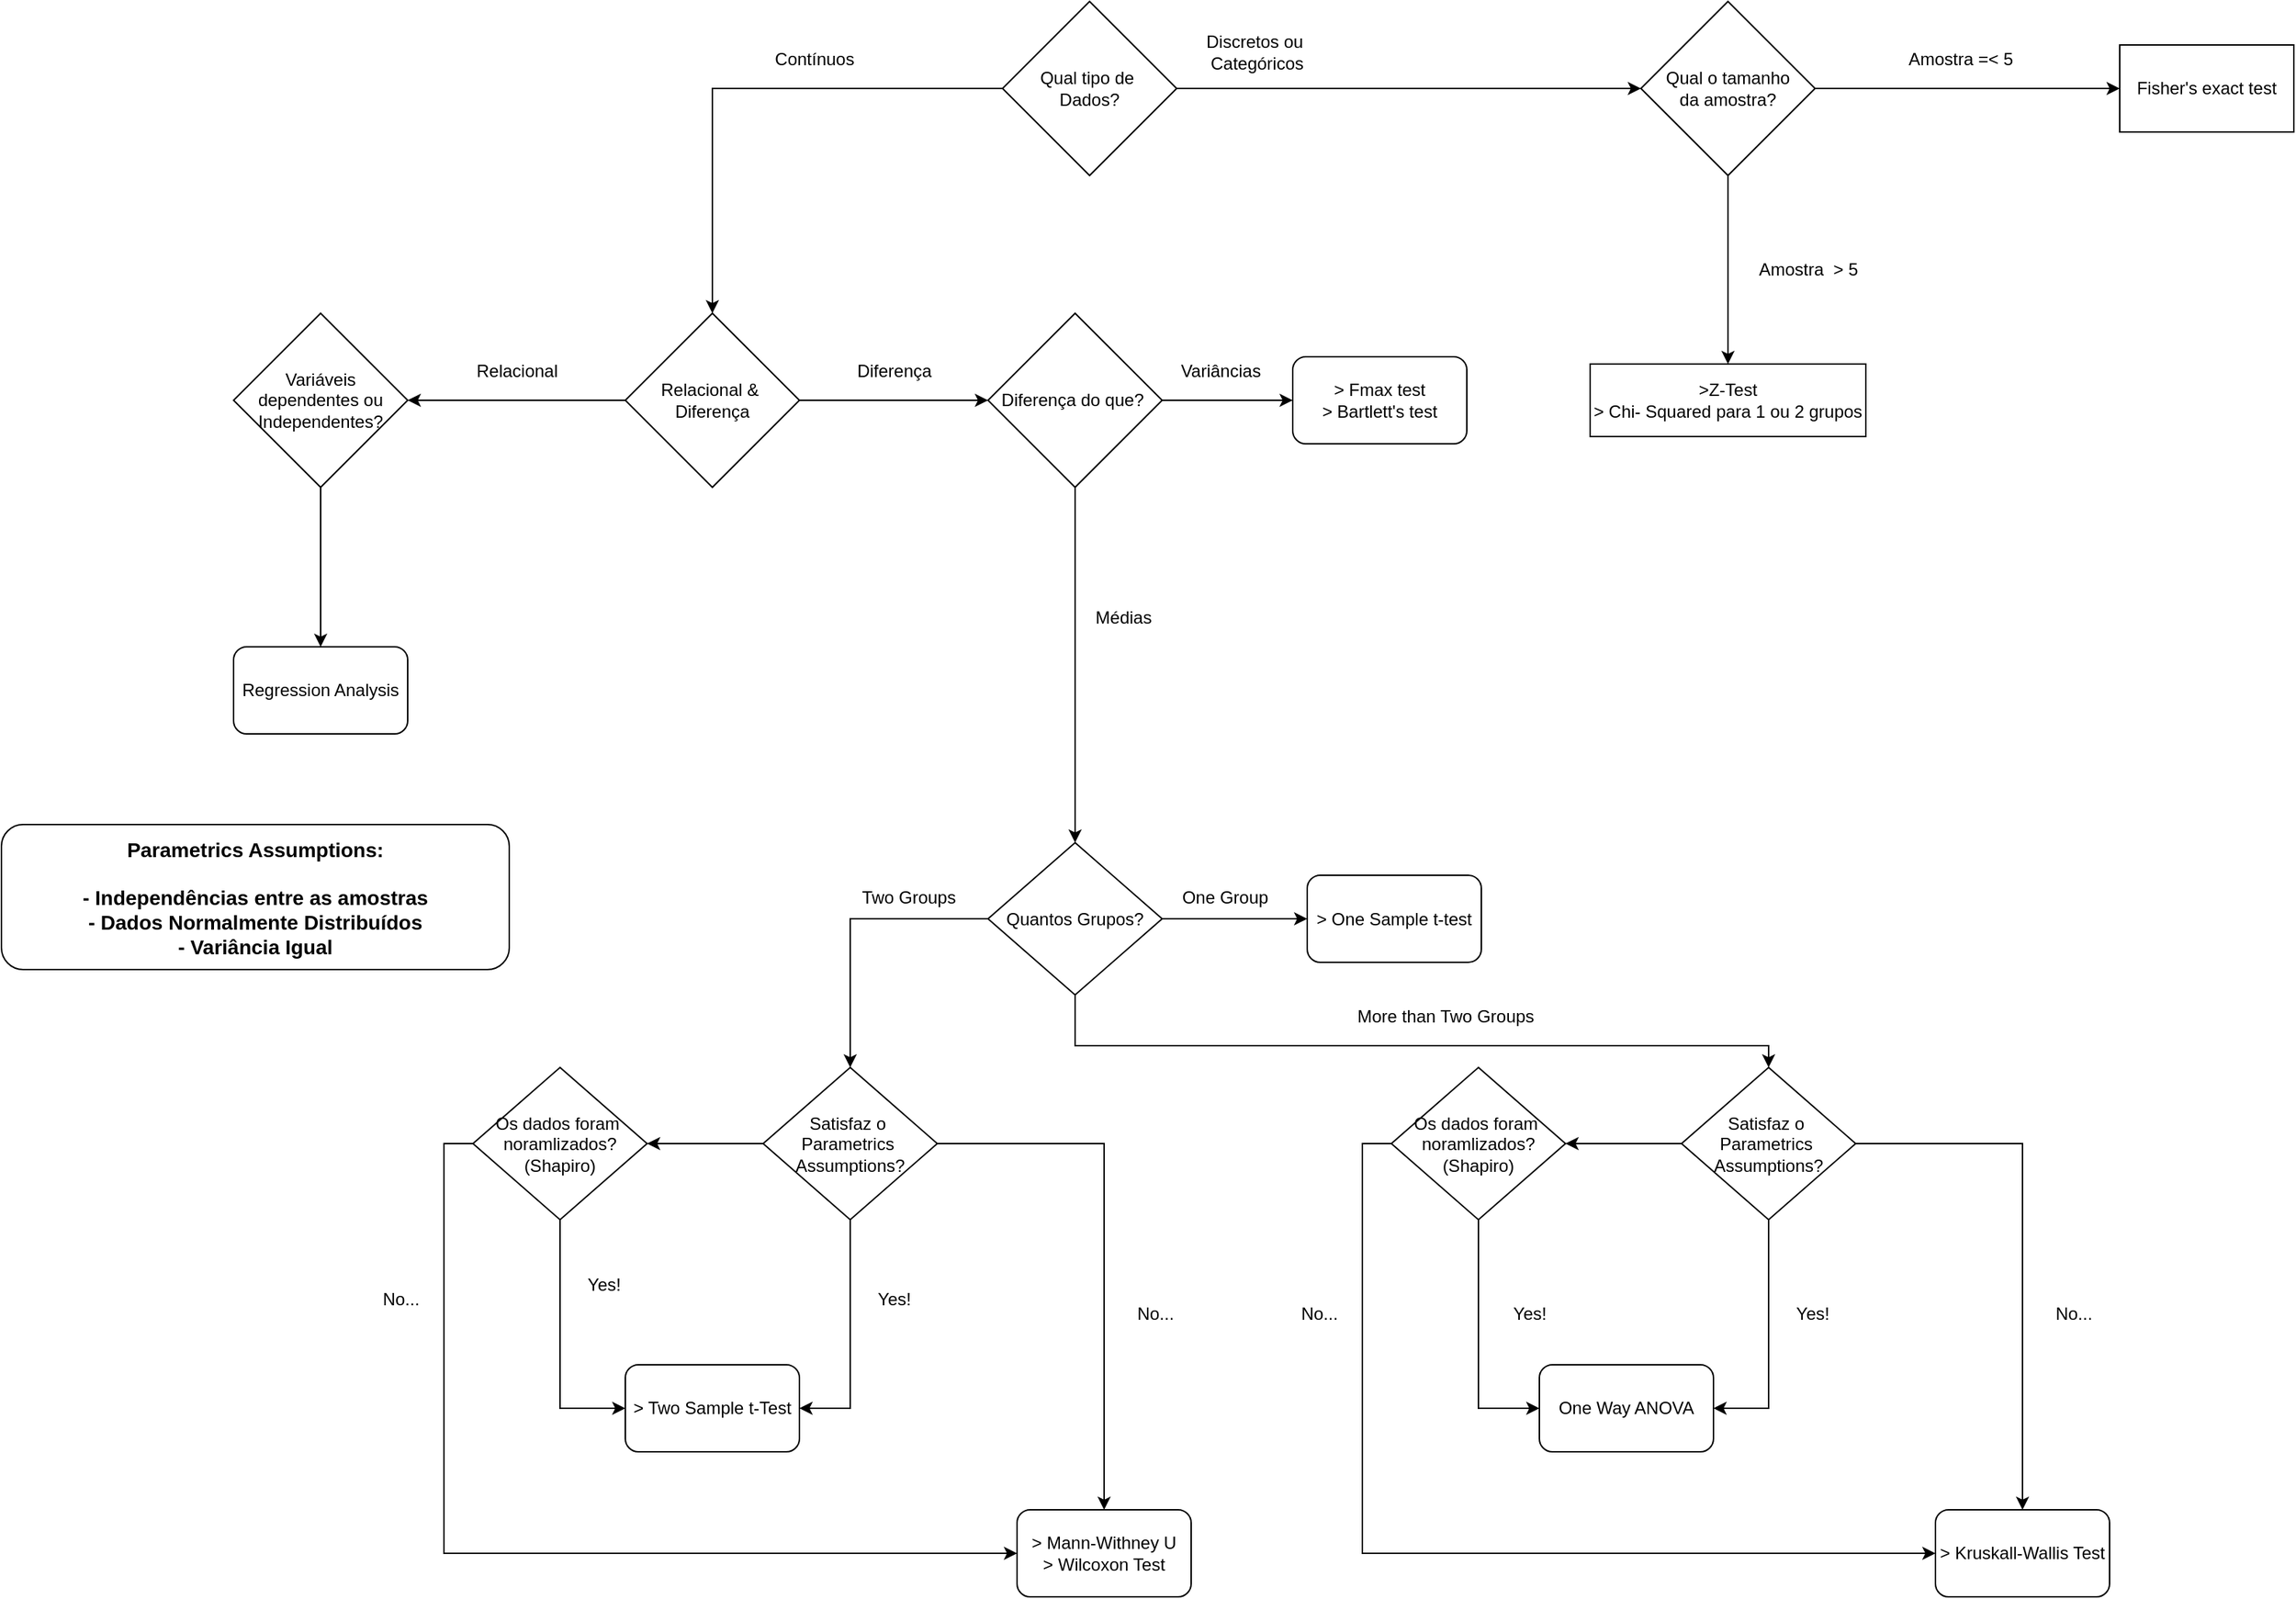 <mxfile version="20.6.0" type="device"><diagram id="C5RBs43oDa-KdzZeNtuy" name="Page-1"><mxGraphModel dx="2105" dy="579" grid="1" gridSize="10" guides="1" tooltips="1" connect="1" arrows="1" fold="1" page="1" pageScale="1" pageWidth="827" pageHeight="1169" math="0" shadow="0"><root><mxCell id="WIyWlLk6GJQsqaUBKTNV-0"/><mxCell id="WIyWlLk6GJQsqaUBKTNV-1" parent="WIyWlLk6GJQsqaUBKTNV-0"/><mxCell id="cbLpmA5LnnNc6s4mlKK5-2" style="edgeStyle=orthogonalEdgeStyle;rounded=0;orthogonalLoop=1;jettySize=auto;html=1;exitX=1;exitY=0.5;exitDx=0;exitDy=0;" parent="WIyWlLk6GJQsqaUBKTNV-1" source="cbLpmA5LnnNc6s4mlKK5-0" target="cbLpmA5LnnNc6s4mlKK5-1" edge="1"><mxGeometry relative="1" as="geometry"/></mxCell><mxCell id="cbLpmA5LnnNc6s4mlKK5-21" style="edgeStyle=orthogonalEdgeStyle;rounded=0;orthogonalLoop=1;jettySize=auto;html=1;entryX=0.5;entryY=0;entryDx=0;entryDy=0;" parent="WIyWlLk6GJQsqaUBKTNV-1" source="cbLpmA5LnnNc6s4mlKK5-0" target="cbLpmA5LnnNc6s4mlKK5-19" edge="1"><mxGeometry relative="1" as="geometry"/></mxCell><mxCell id="cbLpmA5LnnNc6s4mlKK5-0" value="Qual tipo de&amp;nbsp;&lt;br&gt;Dados?" style="rhombus;whiteSpace=wrap;html=1;" parent="WIyWlLk6GJQsqaUBKTNV-1" vertex="1"><mxGeometry x="300" y="40" width="120" height="120" as="geometry"/></mxCell><mxCell id="cbLpmA5LnnNc6s4mlKK5-8" value="" style="edgeStyle=orthogonalEdgeStyle;rounded=0;orthogonalLoop=1;jettySize=auto;html=1;" parent="WIyWlLk6GJQsqaUBKTNV-1" source="cbLpmA5LnnNc6s4mlKK5-1" target="cbLpmA5LnnNc6s4mlKK5-7" edge="1"><mxGeometry relative="1" as="geometry"/></mxCell><mxCell id="cbLpmA5LnnNc6s4mlKK5-16" style="edgeStyle=orthogonalEdgeStyle;rounded=0;orthogonalLoop=1;jettySize=auto;html=1;entryX=0.5;entryY=0;entryDx=0;entryDy=0;" parent="WIyWlLk6GJQsqaUBKTNV-1" source="cbLpmA5LnnNc6s4mlKK5-1" target="cbLpmA5LnnNc6s4mlKK5-10" edge="1"><mxGeometry relative="1" as="geometry"/></mxCell><mxCell id="cbLpmA5LnnNc6s4mlKK5-1" value="Qual o tamanho&lt;br&gt;da amostra?" style="rhombus;whiteSpace=wrap;html=1;" parent="WIyWlLk6GJQsqaUBKTNV-1" vertex="1"><mxGeometry x="740" y="40" width="120" height="120" as="geometry"/></mxCell><mxCell id="cbLpmA5LnnNc6s4mlKK5-3" value="Discretos ou&amp;nbsp;&lt;br&gt;Categóricos" style="text;html=1;align=center;verticalAlign=middle;resizable=0;points=[];autosize=1;strokeColor=none;fillColor=none;" parent="WIyWlLk6GJQsqaUBKTNV-1" vertex="1"><mxGeometry x="430" y="55" width="90" height="40" as="geometry"/></mxCell><mxCell id="cbLpmA5LnnNc6s4mlKK5-6" value="Contínuos" style="text;html=1;align=center;verticalAlign=middle;resizable=0;points=[];autosize=1;strokeColor=none;fillColor=none;" parent="WIyWlLk6GJQsqaUBKTNV-1" vertex="1"><mxGeometry x="130" y="65" width="80" height="30" as="geometry"/></mxCell><mxCell id="cbLpmA5LnnNc6s4mlKK5-7" value="Fisher's exact test" style="whiteSpace=wrap;html=1;" parent="WIyWlLk6GJQsqaUBKTNV-1" vertex="1"><mxGeometry x="1070" y="70" width="120" height="60" as="geometry"/></mxCell><mxCell id="cbLpmA5LnnNc6s4mlKK5-9" value="Amostra =&amp;lt; 5" style="text;html=1;align=center;verticalAlign=middle;resizable=0;points=[];autosize=1;strokeColor=none;fillColor=none;" parent="WIyWlLk6GJQsqaUBKTNV-1" vertex="1"><mxGeometry x="910" y="65" width="100" height="30" as="geometry"/></mxCell><mxCell id="cbLpmA5LnnNc6s4mlKK5-10" value="&amp;gt;Z-Test&lt;br&gt;&amp;gt; Chi- Squared para 1 ou 2 grupos" style="whiteSpace=wrap;html=1;" parent="WIyWlLk6GJQsqaUBKTNV-1" vertex="1"><mxGeometry x="705" y="290" width="190" height="50" as="geometry"/></mxCell><mxCell id="cbLpmA5LnnNc6s4mlKK5-12" value="Amostra&amp;nbsp; &amp;gt; 5" style="text;html=1;align=center;verticalAlign=middle;resizable=0;points=[];autosize=1;strokeColor=none;fillColor=none;" parent="WIyWlLk6GJQsqaUBKTNV-1" vertex="1"><mxGeometry x="810" y="210" width="90" height="30" as="geometry"/></mxCell><mxCell id="cbLpmA5LnnNc6s4mlKK5-23" style="edgeStyle=orthogonalEdgeStyle;rounded=0;orthogonalLoop=1;jettySize=auto;html=1;" parent="WIyWlLk6GJQsqaUBKTNV-1" source="cbLpmA5LnnNc6s4mlKK5-19" target="cbLpmA5LnnNc6s4mlKK5-22" edge="1"><mxGeometry relative="1" as="geometry"/></mxCell><mxCell id="cbLpmA5LnnNc6s4mlKK5-73" style="edgeStyle=orthogonalEdgeStyle;rounded=0;orthogonalLoop=1;jettySize=auto;html=1;exitX=0;exitY=0.5;exitDx=0;exitDy=0;" parent="WIyWlLk6GJQsqaUBKTNV-1" source="cbLpmA5LnnNc6s4mlKK5-19" target="cbLpmA5LnnNc6s4mlKK5-72" edge="1"><mxGeometry relative="1" as="geometry"/></mxCell><mxCell id="cbLpmA5LnnNc6s4mlKK5-19" value="Relacional &amp;amp;&amp;nbsp;&lt;br&gt;Diferença" style="rhombus;whiteSpace=wrap;html=1;" parent="WIyWlLk6GJQsqaUBKTNV-1" vertex="1"><mxGeometry x="40" y="255" width="120" height="120" as="geometry"/></mxCell><mxCell id="cbLpmA5LnnNc6s4mlKK5-27" value="" style="edgeStyle=orthogonalEdgeStyle;rounded=0;orthogonalLoop=1;jettySize=auto;html=1;" parent="WIyWlLk6GJQsqaUBKTNV-1" source="cbLpmA5LnnNc6s4mlKK5-22" target="cbLpmA5LnnNc6s4mlKK5-26" edge="1"><mxGeometry relative="1" as="geometry"/></mxCell><mxCell id="cbLpmA5LnnNc6s4mlKK5-31" value="" style="edgeStyle=orthogonalEdgeStyle;rounded=0;orthogonalLoop=1;jettySize=auto;html=1;" parent="WIyWlLk6GJQsqaUBKTNV-1" source="cbLpmA5LnnNc6s4mlKK5-22" target="cbLpmA5LnnNc6s4mlKK5-30" edge="1"><mxGeometry relative="1" as="geometry"/></mxCell><mxCell id="cbLpmA5LnnNc6s4mlKK5-22" value="Diferença do que?&amp;nbsp;" style="rhombus;whiteSpace=wrap;html=1;" parent="WIyWlLk6GJQsqaUBKTNV-1" vertex="1"><mxGeometry x="290" y="255" width="120" height="120" as="geometry"/></mxCell><mxCell id="cbLpmA5LnnNc6s4mlKK5-24" value="Diferença" style="text;html=1;align=center;verticalAlign=middle;resizable=0;points=[];autosize=1;strokeColor=none;fillColor=none;" parent="WIyWlLk6GJQsqaUBKTNV-1" vertex="1"><mxGeometry x="190" y="280" width="70" height="30" as="geometry"/></mxCell><mxCell id="cbLpmA5LnnNc6s4mlKK5-26" value="&amp;gt; Fmax test&lt;br&gt;&amp;gt; Bartlett's test" style="rounded=1;whiteSpace=wrap;html=1;" parent="WIyWlLk6GJQsqaUBKTNV-1" vertex="1"><mxGeometry x="500" y="285" width="120" height="60" as="geometry"/></mxCell><mxCell id="cbLpmA5LnnNc6s4mlKK5-28" value="Variâncias" style="text;html=1;align=center;verticalAlign=middle;resizable=0;points=[];autosize=1;strokeColor=none;fillColor=none;" parent="WIyWlLk6GJQsqaUBKTNV-1" vertex="1"><mxGeometry x="410" y="280" width="80" height="30" as="geometry"/></mxCell><mxCell id="cbLpmA5LnnNc6s4mlKK5-34" value="" style="edgeStyle=orthogonalEdgeStyle;rounded=0;orthogonalLoop=1;jettySize=auto;html=1;" parent="WIyWlLk6GJQsqaUBKTNV-1" source="cbLpmA5LnnNc6s4mlKK5-30" target="cbLpmA5LnnNc6s4mlKK5-33" edge="1"><mxGeometry relative="1" as="geometry"/></mxCell><mxCell id="cbLpmA5LnnNc6s4mlKK5-37" value="" style="edgeStyle=orthogonalEdgeStyle;rounded=0;orthogonalLoop=1;jettySize=auto;html=1;" parent="WIyWlLk6GJQsqaUBKTNV-1" source="cbLpmA5LnnNc6s4mlKK5-30" target="cbLpmA5LnnNc6s4mlKK5-36" edge="1"><mxGeometry relative="1" as="geometry"/></mxCell><mxCell id="cbLpmA5LnnNc6s4mlKK5-70" style="edgeStyle=orthogonalEdgeStyle;rounded=0;orthogonalLoop=1;jettySize=auto;html=1;entryX=0.5;entryY=0;entryDx=0;entryDy=0;" parent="WIyWlLk6GJQsqaUBKTNV-1" source="cbLpmA5LnnNc6s4mlKK5-30" target="cbLpmA5LnnNc6s4mlKK5-60" edge="1"><mxGeometry relative="1" as="geometry"><Array as="points"><mxPoint x="350" y="760"/><mxPoint x="828" y="760"/></Array></mxGeometry></mxCell><mxCell id="cbLpmA5LnnNc6s4mlKK5-30" value="Quantos Grupos?" style="rhombus;whiteSpace=wrap;html=1;" parent="WIyWlLk6GJQsqaUBKTNV-1" vertex="1"><mxGeometry x="290" y="620" width="120" height="105" as="geometry"/></mxCell><mxCell id="cbLpmA5LnnNc6s4mlKK5-32" value="Médias" style="text;html=1;align=center;verticalAlign=middle;resizable=0;points=[];autosize=1;strokeColor=none;fillColor=none;" parent="WIyWlLk6GJQsqaUBKTNV-1" vertex="1"><mxGeometry x="353" y="450" width="60" height="30" as="geometry"/></mxCell><mxCell id="cbLpmA5LnnNc6s4mlKK5-33" value="&amp;gt; One Sample t-test" style="rounded=1;whiteSpace=wrap;html=1;" parent="WIyWlLk6GJQsqaUBKTNV-1" vertex="1"><mxGeometry x="510" y="642.5" width="120" height="60" as="geometry"/></mxCell><mxCell id="cbLpmA5LnnNc6s4mlKK5-35" value="One Group" style="text;html=1;align=center;verticalAlign=middle;resizable=0;points=[];autosize=1;strokeColor=none;fillColor=none;" parent="WIyWlLk6GJQsqaUBKTNV-1" vertex="1"><mxGeometry x="413" y="642.5" width="80" height="30" as="geometry"/></mxCell><mxCell id="cbLpmA5LnnNc6s4mlKK5-43" value="" style="edgeStyle=orthogonalEdgeStyle;rounded=0;orthogonalLoop=1;jettySize=auto;html=1;" parent="WIyWlLk6GJQsqaUBKTNV-1" source="cbLpmA5LnnNc6s4mlKK5-36" target="cbLpmA5LnnNc6s4mlKK5-42" edge="1"><mxGeometry relative="1" as="geometry"/></mxCell><mxCell id="cbLpmA5LnnNc6s4mlKK5-46" value="" style="edgeStyle=orthogonalEdgeStyle;rounded=0;orthogonalLoop=1;jettySize=auto;html=1;" parent="WIyWlLk6GJQsqaUBKTNV-1" source="cbLpmA5LnnNc6s4mlKK5-36" target="cbLpmA5LnnNc6s4mlKK5-45" edge="1"><mxGeometry relative="1" as="geometry"/></mxCell><mxCell id="cbLpmA5LnnNc6s4mlKK5-52" style="edgeStyle=orthogonalEdgeStyle;rounded=0;orthogonalLoop=1;jettySize=auto;html=1;entryX=1;entryY=0.5;entryDx=0;entryDy=0;" parent="WIyWlLk6GJQsqaUBKTNV-1" source="cbLpmA5LnnNc6s4mlKK5-36" target="cbLpmA5LnnNc6s4mlKK5-39" edge="1"><mxGeometry relative="1" as="geometry"/></mxCell><mxCell id="cbLpmA5LnnNc6s4mlKK5-36" value="Satisfaz o&amp;nbsp;&lt;br&gt;Parametrics&amp;nbsp;&lt;br&gt;Assumptions?" style="rhombus;whiteSpace=wrap;html=1;" parent="WIyWlLk6GJQsqaUBKTNV-1" vertex="1"><mxGeometry x="135" y="775" width="120" height="105" as="geometry"/></mxCell><mxCell id="cbLpmA5LnnNc6s4mlKK5-38" value="Two Groups" style="text;html=1;align=center;verticalAlign=middle;resizable=0;points=[];autosize=1;strokeColor=none;fillColor=none;" parent="WIyWlLk6GJQsqaUBKTNV-1" vertex="1"><mxGeometry x="190" y="642.5" width="90" height="30" as="geometry"/></mxCell><mxCell id="cbLpmA5LnnNc6s4mlKK5-39" value="&amp;gt; Two Sample t-Test" style="rounded=1;whiteSpace=wrap;html=1;" parent="WIyWlLk6GJQsqaUBKTNV-1" vertex="1"><mxGeometry x="40" y="980" width="120" height="60" as="geometry"/></mxCell><mxCell id="cbLpmA5LnnNc6s4mlKK5-41" value="Yes!" style="text;html=1;align=center;verticalAlign=middle;resizable=0;points=[];autosize=1;strokeColor=none;fillColor=none;" parent="WIyWlLk6GJQsqaUBKTNV-1" vertex="1"><mxGeometry x="200" y="920" width="50" height="30" as="geometry"/></mxCell><mxCell id="cbLpmA5LnnNc6s4mlKK5-42" value="&amp;gt; Mann-Withney U&lt;br&gt;&amp;gt; Wilcoxon Test" style="rounded=1;whiteSpace=wrap;html=1;" parent="WIyWlLk6GJQsqaUBKTNV-1" vertex="1"><mxGeometry x="310" y="1080" width="120" height="60" as="geometry"/></mxCell><mxCell id="cbLpmA5LnnNc6s4mlKK5-44" value="No..." style="text;html=1;align=center;verticalAlign=middle;resizable=0;points=[];autosize=1;strokeColor=none;fillColor=none;" parent="WIyWlLk6GJQsqaUBKTNV-1" vertex="1"><mxGeometry x="380" y="930" width="50" height="30" as="geometry"/></mxCell><mxCell id="cbLpmA5LnnNc6s4mlKK5-49" style="edgeStyle=orthogonalEdgeStyle;rounded=0;orthogonalLoop=1;jettySize=auto;html=1;entryX=0;entryY=0.5;entryDx=0;entryDy=0;" parent="WIyWlLk6GJQsqaUBKTNV-1" source="cbLpmA5LnnNc6s4mlKK5-45" target="cbLpmA5LnnNc6s4mlKK5-39" edge="1"><mxGeometry relative="1" as="geometry"/></mxCell><mxCell id="cbLpmA5LnnNc6s4mlKK5-55" style="edgeStyle=orthogonalEdgeStyle;rounded=0;orthogonalLoop=1;jettySize=auto;html=1;entryX=0;entryY=0.5;entryDx=0;entryDy=0;exitX=0;exitY=0.5;exitDx=0;exitDy=0;" parent="WIyWlLk6GJQsqaUBKTNV-1" source="cbLpmA5LnnNc6s4mlKK5-45" target="cbLpmA5LnnNc6s4mlKK5-42" edge="1"><mxGeometry relative="1" as="geometry"><mxPoint x="-110" y="1213" as="targetPoint"/></mxGeometry></mxCell><mxCell id="cbLpmA5LnnNc6s4mlKK5-45" value="Os dados foram&amp;nbsp;&lt;br&gt;noramlizados?(Shapiro)" style="rhombus;whiteSpace=wrap;html=1;" parent="WIyWlLk6GJQsqaUBKTNV-1" vertex="1"><mxGeometry x="-65" y="775" width="120" height="105" as="geometry"/></mxCell><mxCell id="cbLpmA5LnnNc6s4mlKK5-53" value="Yes!" style="text;html=1;align=center;verticalAlign=middle;resizable=0;points=[];autosize=1;strokeColor=none;fillColor=none;" parent="WIyWlLk6GJQsqaUBKTNV-1" vertex="1"><mxGeometry y="910" width="50" height="30" as="geometry"/></mxCell><mxCell id="cbLpmA5LnnNc6s4mlKK5-56" value="No..." style="text;html=1;align=center;verticalAlign=middle;resizable=0;points=[];autosize=1;strokeColor=none;fillColor=none;" parent="WIyWlLk6GJQsqaUBKTNV-1" vertex="1"><mxGeometry x="-140" y="920" width="50" height="30" as="geometry"/></mxCell><mxCell id="cbLpmA5LnnNc6s4mlKK5-57" value="" style="edgeStyle=orthogonalEdgeStyle;rounded=0;orthogonalLoop=1;jettySize=auto;html=1;" parent="WIyWlLk6GJQsqaUBKTNV-1" source="cbLpmA5LnnNc6s4mlKK5-60" target="cbLpmA5LnnNc6s4mlKK5-63" edge="1"><mxGeometry relative="1" as="geometry"/></mxCell><mxCell id="cbLpmA5LnnNc6s4mlKK5-58" value="" style="edgeStyle=orthogonalEdgeStyle;rounded=0;orthogonalLoop=1;jettySize=auto;html=1;" parent="WIyWlLk6GJQsqaUBKTNV-1" source="cbLpmA5LnnNc6s4mlKK5-60" target="cbLpmA5LnnNc6s4mlKK5-67" edge="1"><mxGeometry relative="1" as="geometry"/></mxCell><mxCell id="cbLpmA5LnnNc6s4mlKK5-59" style="edgeStyle=orthogonalEdgeStyle;rounded=0;orthogonalLoop=1;jettySize=auto;html=1;entryX=1;entryY=0.5;entryDx=0;entryDy=0;" parent="WIyWlLk6GJQsqaUBKTNV-1" source="cbLpmA5LnnNc6s4mlKK5-60" target="cbLpmA5LnnNc6s4mlKK5-61" edge="1"><mxGeometry relative="1" as="geometry"/></mxCell><mxCell id="cbLpmA5LnnNc6s4mlKK5-60" value="Satisfaz o&amp;nbsp;&lt;br&gt;Parametrics&amp;nbsp;&lt;br&gt;Assumptions?" style="rhombus;whiteSpace=wrap;html=1;" parent="WIyWlLk6GJQsqaUBKTNV-1" vertex="1"><mxGeometry x="768" y="775" width="120" height="105" as="geometry"/></mxCell><mxCell id="cbLpmA5LnnNc6s4mlKK5-61" value="One Way ANOVA" style="rounded=1;whiteSpace=wrap;html=1;" parent="WIyWlLk6GJQsqaUBKTNV-1" vertex="1"><mxGeometry x="670" y="980" width="120" height="60" as="geometry"/></mxCell><mxCell id="cbLpmA5LnnNc6s4mlKK5-62" value="Yes!" style="text;html=1;align=center;verticalAlign=middle;resizable=0;points=[];autosize=1;strokeColor=none;fillColor=none;" parent="WIyWlLk6GJQsqaUBKTNV-1" vertex="1"><mxGeometry x="833" y="930" width="50" height="30" as="geometry"/></mxCell><mxCell id="cbLpmA5LnnNc6s4mlKK5-63" value="&amp;gt; Kruskall-Wallis Test" style="rounded=1;whiteSpace=wrap;html=1;" parent="WIyWlLk6GJQsqaUBKTNV-1" vertex="1"><mxGeometry x="943" y="1080" width="120" height="60" as="geometry"/></mxCell><mxCell id="cbLpmA5LnnNc6s4mlKK5-64" value="No..." style="text;html=1;align=center;verticalAlign=middle;resizable=0;points=[];autosize=1;strokeColor=none;fillColor=none;" parent="WIyWlLk6GJQsqaUBKTNV-1" vertex="1"><mxGeometry x="1013" y="930" width="50" height="30" as="geometry"/></mxCell><mxCell id="cbLpmA5LnnNc6s4mlKK5-65" style="edgeStyle=orthogonalEdgeStyle;rounded=0;orthogonalLoop=1;jettySize=auto;html=1;entryX=0;entryY=0.5;entryDx=0;entryDy=0;" parent="WIyWlLk6GJQsqaUBKTNV-1" source="cbLpmA5LnnNc6s4mlKK5-67" target="cbLpmA5LnnNc6s4mlKK5-61" edge="1"><mxGeometry relative="1" as="geometry"/></mxCell><mxCell id="cbLpmA5LnnNc6s4mlKK5-66" style="edgeStyle=orthogonalEdgeStyle;rounded=0;orthogonalLoop=1;jettySize=auto;html=1;entryX=0;entryY=0.5;entryDx=0;entryDy=0;exitX=0;exitY=0.5;exitDx=0;exitDy=0;" parent="WIyWlLk6GJQsqaUBKTNV-1" source="cbLpmA5LnnNc6s4mlKK5-67" target="cbLpmA5LnnNc6s4mlKK5-63" edge="1"><mxGeometry relative="1" as="geometry"><mxPoint x="523" y="1223" as="targetPoint"/></mxGeometry></mxCell><mxCell id="cbLpmA5LnnNc6s4mlKK5-67" value="Os dados foram&amp;nbsp;&lt;br&gt;noramlizados?&lt;br&gt;(Shapiro)" style="rhombus;whiteSpace=wrap;html=1;" parent="WIyWlLk6GJQsqaUBKTNV-1" vertex="1"><mxGeometry x="568" y="775" width="120" height="105" as="geometry"/></mxCell><mxCell id="cbLpmA5LnnNc6s4mlKK5-68" value="Yes!" style="text;html=1;align=center;verticalAlign=middle;resizable=0;points=[];autosize=1;strokeColor=none;fillColor=none;" parent="WIyWlLk6GJQsqaUBKTNV-1" vertex="1"><mxGeometry x="638" y="930" width="50" height="30" as="geometry"/></mxCell><mxCell id="cbLpmA5LnnNc6s4mlKK5-69" value="No..." style="text;html=1;align=center;verticalAlign=middle;resizable=0;points=[];autosize=1;strokeColor=none;fillColor=none;" parent="WIyWlLk6GJQsqaUBKTNV-1" vertex="1"><mxGeometry x="493" y="930" width="50" height="30" as="geometry"/></mxCell><mxCell id="cbLpmA5LnnNc6s4mlKK5-71" value="More than Two Groups" style="text;html=1;align=center;verticalAlign=middle;resizable=0;points=[];autosize=1;strokeColor=none;fillColor=none;" parent="WIyWlLk6GJQsqaUBKTNV-1" vertex="1"><mxGeometry x="530" y="725" width="150" height="30" as="geometry"/></mxCell><mxCell id="cbLpmA5LnnNc6s4mlKK5-76" value="" style="edgeStyle=orthogonalEdgeStyle;rounded=0;orthogonalLoop=1;jettySize=auto;html=1;" parent="WIyWlLk6GJQsqaUBKTNV-1" source="cbLpmA5LnnNc6s4mlKK5-72" target="cbLpmA5LnnNc6s4mlKK5-75" edge="1"><mxGeometry relative="1" as="geometry"/></mxCell><mxCell id="cbLpmA5LnnNc6s4mlKK5-72" value="Variáveis dependentes ou&lt;br&gt;Independentes?" style="rhombus;whiteSpace=wrap;html=1;" parent="WIyWlLk6GJQsqaUBKTNV-1" vertex="1"><mxGeometry x="-230" y="255" width="120" height="120" as="geometry"/></mxCell><mxCell id="cbLpmA5LnnNc6s4mlKK5-74" value="Relacional" style="text;html=1;align=center;verticalAlign=middle;resizable=0;points=[];autosize=1;strokeColor=none;fillColor=none;" parent="WIyWlLk6GJQsqaUBKTNV-1" vertex="1"><mxGeometry x="-75" y="280" width="80" height="30" as="geometry"/></mxCell><mxCell id="cbLpmA5LnnNc6s4mlKK5-75" value="Regression Analysis" style="rounded=1;whiteSpace=wrap;html=1;" parent="WIyWlLk6GJQsqaUBKTNV-1" vertex="1"><mxGeometry x="-230" y="485" width="120" height="60" as="geometry"/></mxCell><mxCell id="cbLpmA5LnnNc6s4mlKK5-78" value="&lt;b&gt;&lt;font style=&quot;font-size: 14px;&quot;&gt;Parametrics Assumptions:&lt;br&gt;&lt;br&gt;- Independências entre as amostras&lt;br&gt;- Dados Normalmente Distribuídos&lt;br&gt;- Variância Igual&lt;br&gt;&lt;/font&gt;&lt;/b&gt;" style="rounded=1;whiteSpace=wrap;html=1;" parent="WIyWlLk6GJQsqaUBKTNV-1" vertex="1"><mxGeometry x="-390" y="607.5" width="350" height="100" as="geometry"/></mxCell></root></mxGraphModel></diagram></mxfile>